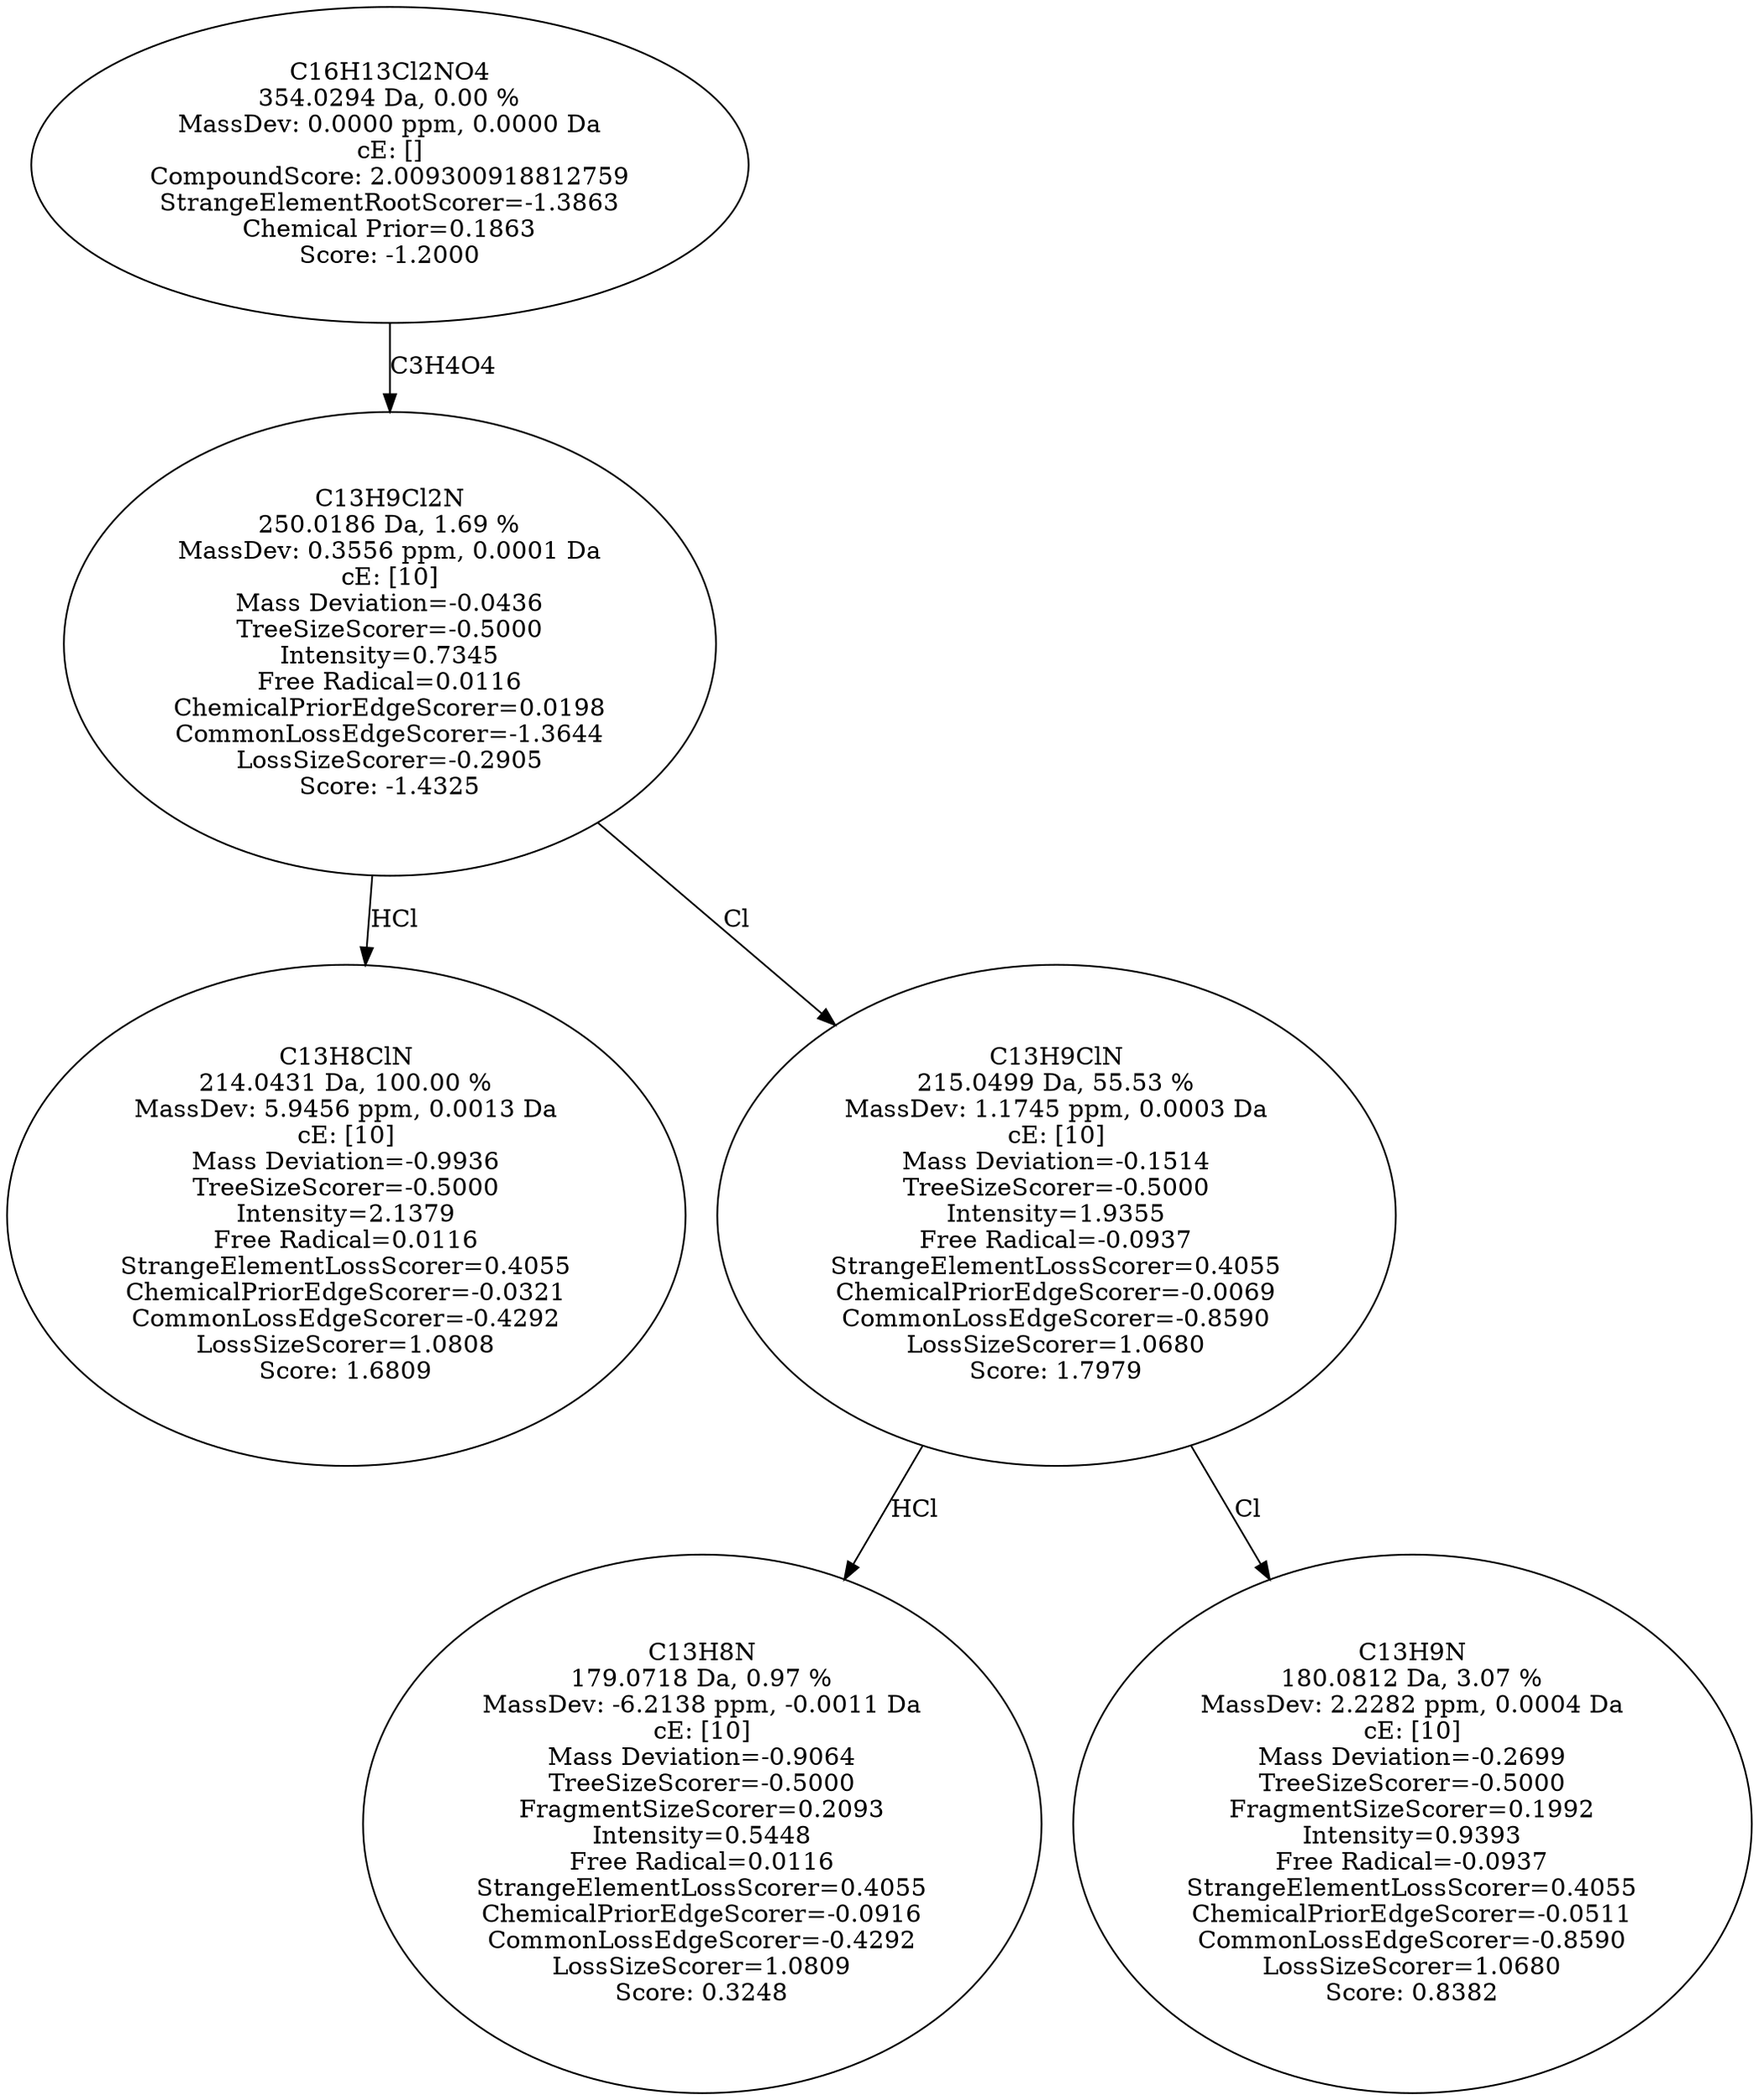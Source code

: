 strict digraph {
v1 [label="C13H8ClN\n214.0431 Da, 100.00 %\nMassDev: 5.9456 ppm, 0.0013 Da\ncE: [10]\nMass Deviation=-0.9936\nTreeSizeScorer=-0.5000\nIntensity=2.1379\nFree Radical=0.0116\nStrangeElementLossScorer=0.4055\nChemicalPriorEdgeScorer=-0.0321\nCommonLossEdgeScorer=-0.4292\nLossSizeScorer=1.0808\nScore: 1.6809"];
v2 [label="C13H8N\n179.0718 Da, 0.97 %\nMassDev: -6.2138 ppm, -0.0011 Da\ncE: [10]\nMass Deviation=-0.9064\nTreeSizeScorer=-0.5000\nFragmentSizeScorer=0.2093\nIntensity=0.5448\nFree Radical=0.0116\nStrangeElementLossScorer=0.4055\nChemicalPriorEdgeScorer=-0.0916\nCommonLossEdgeScorer=-0.4292\nLossSizeScorer=1.0809\nScore: 0.3248"];
v3 [label="C13H9N\n180.0812 Da, 3.07 %\nMassDev: 2.2282 ppm, 0.0004 Da\ncE: [10]\nMass Deviation=-0.2699\nTreeSizeScorer=-0.5000\nFragmentSizeScorer=0.1992\nIntensity=0.9393\nFree Radical=-0.0937\nStrangeElementLossScorer=0.4055\nChemicalPriorEdgeScorer=-0.0511\nCommonLossEdgeScorer=-0.8590\nLossSizeScorer=1.0680\nScore: 0.8382"];
v4 [label="C13H9ClN\n215.0499 Da, 55.53 %\nMassDev: 1.1745 ppm, 0.0003 Da\ncE: [10]\nMass Deviation=-0.1514\nTreeSizeScorer=-0.5000\nIntensity=1.9355\nFree Radical=-0.0937\nStrangeElementLossScorer=0.4055\nChemicalPriorEdgeScorer=-0.0069\nCommonLossEdgeScorer=-0.8590\nLossSizeScorer=1.0680\nScore: 1.7979"];
v5 [label="C13H9Cl2N\n250.0186 Da, 1.69 %\nMassDev: 0.3556 ppm, 0.0001 Da\ncE: [10]\nMass Deviation=-0.0436\nTreeSizeScorer=-0.5000\nIntensity=0.7345\nFree Radical=0.0116\nChemicalPriorEdgeScorer=0.0198\nCommonLossEdgeScorer=-1.3644\nLossSizeScorer=-0.2905\nScore: -1.4325"];
v6 [label="C16H13Cl2NO4\n354.0294 Da, 0.00 %\nMassDev: 0.0000 ppm, 0.0000 Da\ncE: []\nCompoundScore: 2.009300918812759\nStrangeElementRootScorer=-1.3863\nChemical Prior=0.1863\nScore: -1.2000"];
v5 -> v1 [label="HCl"];
v4 -> v2 [label="HCl"];
v4 -> v3 [label="Cl"];
v5 -> v4 [label="Cl"];
v6 -> v5 [label="C3H4O4"];
}